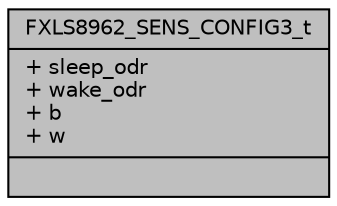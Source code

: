 digraph "FXLS8962_SENS_CONFIG3_t"
{
  edge [fontname="Helvetica",fontsize="10",labelfontname="Helvetica",labelfontsize="10"];
  node [fontname="Helvetica",fontsize="10",shape=record];
  Node1 [label="{FXLS8962_SENS_CONFIG3_t\n|+ sleep_odr\l+ wake_odr\l+ b\l+ w\l|}",height=0.2,width=0.4,color="black", fillcolor="grey75", style="filled", fontcolor="black"];
}
